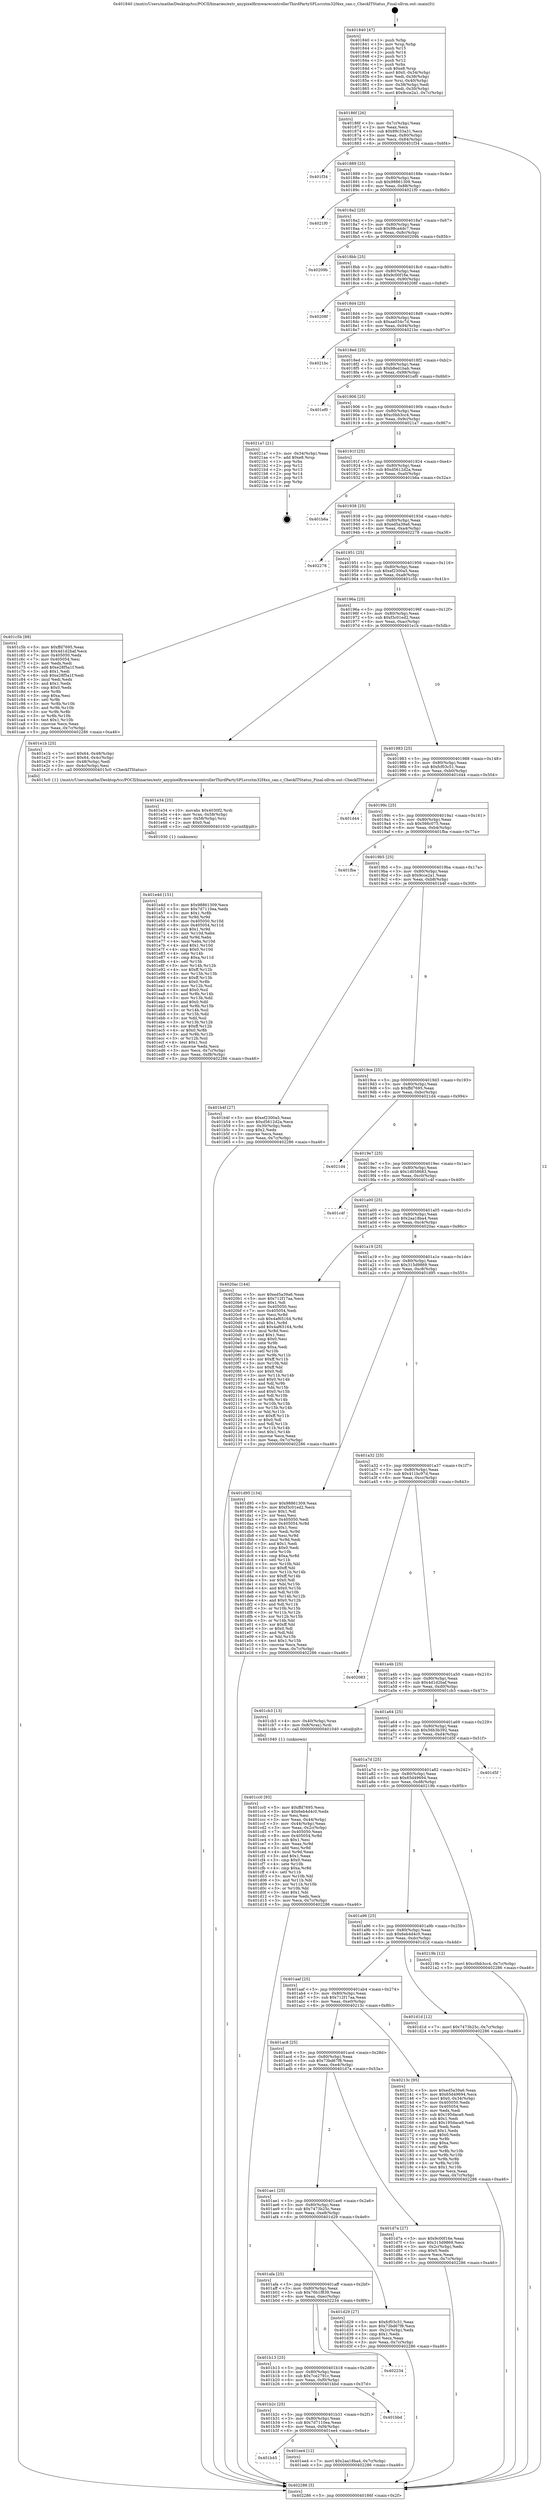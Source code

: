 digraph "0x401840" {
  label = "0x401840 (/mnt/c/Users/mathe/Desktop/tcc/POCII/binaries/extr_anypixelfirmwarecontrollerThirdPartySPLsrcstm32f4xx_can.c_CheckITStatus_Final-ollvm.out::main(0))"
  labelloc = "t"
  node[shape=record]

  Entry [label="",width=0.3,height=0.3,shape=circle,fillcolor=black,style=filled]
  "0x40186f" [label="{
     0x40186f [26]\l
     | [instrs]\l
     &nbsp;&nbsp;0x40186f \<+3\>: mov -0x7c(%rbp),%eax\l
     &nbsp;&nbsp;0x401872 \<+2\>: mov %eax,%ecx\l
     &nbsp;&nbsp;0x401874 \<+6\>: sub $0x89c33a31,%ecx\l
     &nbsp;&nbsp;0x40187a \<+3\>: mov %eax,-0x80(%rbp)\l
     &nbsp;&nbsp;0x40187d \<+6\>: mov %ecx,-0x84(%rbp)\l
     &nbsp;&nbsp;0x401883 \<+6\>: je 0000000000401f34 \<main+0x6f4\>\l
  }"]
  "0x401f34" [label="{
     0x401f34\l
  }", style=dashed]
  "0x401889" [label="{
     0x401889 [25]\l
     | [instrs]\l
     &nbsp;&nbsp;0x401889 \<+5\>: jmp 000000000040188e \<main+0x4e\>\l
     &nbsp;&nbsp;0x40188e \<+3\>: mov -0x80(%rbp),%eax\l
     &nbsp;&nbsp;0x401891 \<+5\>: sub $0x98861309,%eax\l
     &nbsp;&nbsp;0x401896 \<+6\>: mov %eax,-0x88(%rbp)\l
     &nbsp;&nbsp;0x40189c \<+6\>: je 00000000004021f0 \<main+0x9b0\>\l
  }"]
  Exit [label="",width=0.3,height=0.3,shape=circle,fillcolor=black,style=filled,peripheries=2]
  "0x4021f0" [label="{
     0x4021f0\l
  }", style=dashed]
  "0x4018a2" [label="{
     0x4018a2 [25]\l
     | [instrs]\l
     &nbsp;&nbsp;0x4018a2 \<+5\>: jmp 00000000004018a7 \<main+0x67\>\l
     &nbsp;&nbsp;0x4018a7 \<+3\>: mov -0x80(%rbp),%eax\l
     &nbsp;&nbsp;0x4018aa \<+5\>: sub $0x98ca4dc7,%eax\l
     &nbsp;&nbsp;0x4018af \<+6\>: mov %eax,-0x8c(%rbp)\l
     &nbsp;&nbsp;0x4018b5 \<+6\>: je 000000000040209b \<main+0x85b\>\l
  }"]
  "0x401b45" [label="{
     0x401b45\l
  }", style=dashed]
  "0x40209b" [label="{
     0x40209b\l
  }", style=dashed]
  "0x4018bb" [label="{
     0x4018bb [25]\l
     | [instrs]\l
     &nbsp;&nbsp;0x4018bb \<+5\>: jmp 00000000004018c0 \<main+0x80\>\l
     &nbsp;&nbsp;0x4018c0 \<+3\>: mov -0x80(%rbp),%eax\l
     &nbsp;&nbsp;0x4018c3 \<+5\>: sub $0x9c00f16e,%eax\l
     &nbsp;&nbsp;0x4018c8 \<+6\>: mov %eax,-0x90(%rbp)\l
     &nbsp;&nbsp;0x4018ce \<+6\>: je 000000000040208f \<main+0x84f\>\l
  }"]
  "0x401ee4" [label="{
     0x401ee4 [12]\l
     | [instrs]\l
     &nbsp;&nbsp;0x401ee4 \<+7\>: movl $0x2aa18ba4,-0x7c(%rbp)\l
     &nbsp;&nbsp;0x401eeb \<+5\>: jmp 0000000000402286 \<main+0xa46\>\l
  }"]
  "0x40208f" [label="{
     0x40208f\l
  }", style=dashed]
  "0x4018d4" [label="{
     0x4018d4 [25]\l
     | [instrs]\l
     &nbsp;&nbsp;0x4018d4 \<+5\>: jmp 00000000004018d9 \<main+0x99\>\l
     &nbsp;&nbsp;0x4018d9 \<+3\>: mov -0x80(%rbp),%eax\l
     &nbsp;&nbsp;0x4018dc \<+5\>: sub $0xaa034c7d,%eax\l
     &nbsp;&nbsp;0x4018e1 \<+6\>: mov %eax,-0x94(%rbp)\l
     &nbsp;&nbsp;0x4018e7 \<+6\>: je 00000000004021bc \<main+0x97c\>\l
  }"]
  "0x401b2c" [label="{
     0x401b2c [25]\l
     | [instrs]\l
     &nbsp;&nbsp;0x401b2c \<+5\>: jmp 0000000000401b31 \<main+0x2f1\>\l
     &nbsp;&nbsp;0x401b31 \<+3\>: mov -0x80(%rbp),%eax\l
     &nbsp;&nbsp;0x401b34 \<+5\>: sub $0x7d7110ea,%eax\l
     &nbsp;&nbsp;0x401b39 \<+6\>: mov %eax,-0xf4(%rbp)\l
     &nbsp;&nbsp;0x401b3f \<+6\>: je 0000000000401ee4 \<main+0x6a4\>\l
  }"]
  "0x4021bc" [label="{
     0x4021bc\l
  }", style=dashed]
  "0x4018ed" [label="{
     0x4018ed [25]\l
     | [instrs]\l
     &nbsp;&nbsp;0x4018ed \<+5\>: jmp 00000000004018f2 \<main+0xb2\>\l
     &nbsp;&nbsp;0x4018f2 \<+3\>: mov -0x80(%rbp),%eax\l
     &nbsp;&nbsp;0x4018f5 \<+5\>: sub $0xb8ed1bab,%eax\l
     &nbsp;&nbsp;0x4018fa \<+6\>: mov %eax,-0x98(%rbp)\l
     &nbsp;&nbsp;0x401900 \<+6\>: je 0000000000401ef0 \<main+0x6b0\>\l
  }"]
  "0x401bbd" [label="{
     0x401bbd\l
  }", style=dashed]
  "0x401ef0" [label="{
     0x401ef0\l
  }", style=dashed]
  "0x401906" [label="{
     0x401906 [25]\l
     | [instrs]\l
     &nbsp;&nbsp;0x401906 \<+5\>: jmp 000000000040190b \<main+0xcb\>\l
     &nbsp;&nbsp;0x40190b \<+3\>: mov -0x80(%rbp),%eax\l
     &nbsp;&nbsp;0x40190e \<+5\>: sub $0xc0bb3cc4,%eax\l
     &nbsp;&nbsp;0x401913 \<+6\>: mov %eax,-0x9c(%rbp)\l
     &nbsp;&nbsp;0x401919 \<+6\>: je 00000000004021a7 \<main+0x967\>\l
  }"]
  "0x401b13" [label="{
     0x401b13 [25]\l
     | [instrs]\l
     &nbsp;&nbsp;0x401b13 \<+5\>: jmp 0000000000401b18 \<main+0x2d8\>\l
     &nbsp;&nbsp;0x401b18 \<+3\>: mov -0x80(%rbp),%eax\l
     &nbsp;&nbsp;0x401b1b \<+5\>: sub $0x7ce2791c,%eax\l
     &nbsp;&nbsp;0x401b20 \<+6\>: mov %eax,-0xf0(%rbp)\l
     &nbsp;&nbsp;0x401b26 \<+6\>: je 0000000000401bbd \<main+0x37d\>\l
  }"]
  "0x4021a7" [label="{
     0x4021a7 [21]\l
     | [instrs]\l
     &nbsp;&nbsp;0x4021a7 \<+3\>: mov -0x34(%rbp),%eax\l
     &nbsp;&nbsp;0x4021aa \<+7\>: add $0xe8,%rsp\l
     &nbsp;&nbsp;0x4021b1 \<+1\>: pop %rbx\l
     &nbsp;&nbsp;0x4021b2 \<+2\>: pop %r12\l
     &nbsp;&nbsp;0x4021b4 \<+2\>: pop %r13\l
     &nbsp;&nbsp;0x4021b6 \<+2\>: pop %r14\l
     &nbsp;&nbsp;0x4021b8 \<+2\>: pop %r15\l
     &nbsp;&nbsp;0x4021ba \<+1\>: pop %rbp\l
     &nbsp;&nbsp;0x4021bb \<+1\>: ret\l
  }"]
  "0x40191f" [label="{
     0x40191f [25]\l
     | [instrs]\l
     &nbsp;&nbsp;0x40191f \<+5\>: jmp 0000000000401924 \<main+0xe4\>\l
     &nbsp;&nbsp;0x401924 \<+3\>: mov -0x80(%rbp),%eax\l
     &nbsp;&nbsp;0x401927 \<+5\>: sub $0xd5612d2a,%eax\l
     &nbsp;&nbsp;0x40192c \<+6\>: mov %eax,-0xa0(%rbp)\l
     &nbsp;&nbsp;0x401932 \<+6\>: je 0000000000401b6a \<main+0x32a\>\l
  }"]
  "0x402234" [label="{
     0x402234\l
  }", style=dashed]
  "0x401b6a" [label="{
     0x401b6a\l
  }", style=dashed]
  "0x401938" [label="{
     0x401938 [25]\l
     | [instrs]\l
     &nbsp;&nbsp;0x401938 \<+5\>: jmp 000000000040193d \<main+0xfd\>\l
     &nbsp;&nbsp;0x40193d \<+3\>: mov -0x80(%rbp),%eax\l
     &nbsp;&nbsp;0x401940 \<+5\>: sub $0xed5a39a6,%eax\l
     &nbsp;&nbsp;0x401945 \<+6\>: mov %eax,-0xa4(%rbp)\l
     &nbsp;&nbsp;0x40194b \<+6\>: je 0000000000402278 \<main+0xa38\>\l
  }"]
  "0x401e4d" [label="{
     0x401e4d [151]\l
     | [instrs]\l
     &nbsp;&nbsp;0x401e4d \<+5\>: mov $0x98861309,%ecx\l
     &nbsp;&nbsp;0x401e52 \<+5\>: mov $0x7d7110ea,%edx\l
     &nbsp;&nbsp;0x401e57 \<+3\>: mov $0x1,%r8b\l
     &nbsp;&nbsp;0x401e5a \<+3\>: xor %r9d,%r9d\l
     &nbsp;&nbsp;0x401e5d \<+8\>: mov 0x405050,%r10d\l
     &nbsp;&nbsp;0x401e65 \<+8\>: mov 0x405054,%r11d\l
     &nbsp;&nbsp;0x401e6d \<+4\>: sub $0x1,%r9d\l
     &nbsp;&nbsp;0x401e71 \<+3\>: mov %r10d,%ebx\l
     &nbsp;&nbsp;0x401e74 \<+3\>: add %r9d,%ebx\l
     &nbsp;&nbsp;0x401e77 \<+4\>: imul %ebx,%r10d\l
     &nbsp;&nbsp;0x401e7b \<+4\>: and $0x1,%r10d\l
     &nbsp;&nbsp;0x401e7f \<+4\>: cmp $0x0,%r10d\l
     &nbsp;&nbsp;0x401e83 \<+4\>: sete %r14b\l
     &nbsp;&nbsp;0x401e87 \<+4\>: cmp $0xa,%r11d\l
     &nbsp;&nbsp;0x401e8b \<+4\>: setl %r15b\l
     &nbsp;&nbsp;0x401e8f \<+3\>: mov %r14b,%r12b\l
     &nbsp;&nbsp;0x401e92 \<+4\>: xor $0xff,%r12b\l
     &nbsp;&nbsp;0x401e96 \<+3\>: mov %r15b,%r13b\l
     &nbsp;&nbsp;0x401e99 \<+4\>: xor $0xff,%r13b\l
     &nbsp;&nbsp;0x401e9d \<+4\>: xor $0x0,%r8b\l
     &nbsp;&nbsp;0x401ea1 \<+3\>: mov %r12b,%sil\l
     &nbsp;&nbsp;0x401ea4 \<+4\>: and $0x0,%sil\l
     &nbsp;&nbsp;0x401ea8 \<+3\>: and %r8b,%r14b\l
     &nbsp;&nbsp;0x401eab \<+3\>: mov %r13b,%dil\l
     &nbsp;&nbsp;0x401eae \<+4\>: and $0x0,%dil\l
     &nbsp;&nbsp;0x401eb2 \<+3\>: and %r8b,%r15b\l
     &nbsp;&nbsp;0x401eb5 \<+3\>: or %r14b,%sil\l
     &nbsp;&nbsp;0x401eb8 \<+3\>: or %r15b,%dil\l
     &nbsp;&nbsp;0x401ebb \<+3\>: xor %dil,%sil\l
     &nbsp;&nbsp;0x401ebe \<+3\>: or %r13b,%r12b\l
     &nbsp;&nbsp;0x401ec1 \<+4\>: xor $0xff,%r12b\l
     &nbsp;&nbsp;0x401ec5 \<+4\>: or $0x0,%r8b\l
     &nbsp;&nbsp;0x401ec9 \<+3\>: and %r8b,%r12b\l
     &nbsp;&nbsp;0x401ecc \<+3\>: or %r12b,%sil\l
     &nbsp;&nbsp;0x401ecf \<+4\>: test $0x1,%sil\l
     &nbsp;&nbsp;0x401ed3 \<+3\>: cmovne %edx,%ecx\l
     &nbsp;&nbsp;0x401ed6 \<+3\>: mov %ecx,-0x7c(%rbp)\l
     &nbsp;&nbsp;0x401ed9 \<+6\>: mov %eax,-0xf8(%rbp)\l
     &nbsp;&nbsp;0x401edf \<+5\>: jmp 0000000000402286 \<main+0xa46\>\l
  }"]
  "0x402278" [label="{
     0x402278\l
  }", style=dashed]
  "0x401951" [label="{
     0x401951 [25]\l
     | [instrs]\l
     &nbsp;&nbsp;0x401951 \<+5\>: jmp 0000000000401956 \<main+0x116\>\l
     &nbsp;&nbsp;0x401956 \<+3\>: mov -0x80(%rbp),%eax\l
     &nbsp;&nbsp;0x401959 \<+5\>: sub $0xef2300a5,%eax\l
     &nbsp;&nbsp;0x40195e \<+6\>: mov %eax,-0xa8(%rbp)\l
     &nbsp;&nbsp;0x401964 \<+6\>: je 0000000000401c5b \<main+0x41b\>\l
  }"]
  "0x401e34" [label="{
     0x401e34 [25]\l
     | [instrs]\l
     &nbsp;&nbsp;0x401e34 \<+10\>: movabs $0x4030f2,%rdi\l
     &nbsp;&nbsp;0x401e3e \<+4\>: mov %rax,-0x58(%rbp)\l
     &nbsp;&nbsp;0x401e42 \<+4\>: mov -0x58(%rbp),%rsi\l
     &nbsp;&nbsp;0x401e46 \<+2\>: mov $0x0,%al\l
     &nbsp;&nbsp;0x401e48 \<+5\>: call 0000000000401030 \<printf@plt\>\l
     | [calls]\l
     &nbsp;&nbsp;0x401030 \{1\} (unknown)\l
  }"]
  "0x401c5b" [label="{
     0x401c5b [88]\l
     | [instrs]\l
     &nbsp;&nbsp;0x401c5b \<+5\>: mov $0xffd7695,%eax\l
     &nbsp;&nbsp;0x401c60 \<+5\>: mov $0x4d1d2baf,%ecx\l
     &nbsp;&nbsp;0x401c65 \<+7\>: mov 0x405050,%edx\l
     &nbsp;&nbsp;0x401c6c \<+7\>: mov 0x405054,%esi\l
     &nbsp;&nbsp;0x401c73 \<+2\>: mov %edx,%edi\l
     &nbsp;&nbsp;0x401c75 \<+6\>: add $0xe28f5a1f,%edi\l
     &nbsp;&nbsp;0x401c7b \<+3\>: sub $0x1,%edi\l
     &nbsp;&nbsp;0x401c7e \<+6\>: sub $0xe28f5a1f,%edi\l
     &nbsp;&nbsp;0x401c84 \<+3\>: imul %edi,%edx\l
     &nbsp;&nbsp;0x401c87 \<+3\>: and $0x1,%edx\l
     &nbsp;&nbsp;0x401c8a \<+3\>: cmp $0x0,%edx\l
     &nbsp;&nbsp;0x401c8d \<+4\>: sete %r8b\l
     &nbsp;&nbsp;0x401c91 \<+3\>: cmp $0xa,%esi\l
     &nbsp;&nbsp;0x401c94 \<+4\>: setl %r9b\l
     &nbsp;&nbsp;0x401c98 \<+3\>: mov %r8b,%r10b\l
     &nbsp;&nbsp;0x401c9b \<+3\>: and %r9b,%r10b\l
     &nbsp;&nbsp;0x401c9e \<+3\>: xor %r9b,%r8b\l
     &nbsp;&nbsp;0x401ca1 \<+3\>: or %r8b,%r10b\l
     &nbsp;&nbsp;0x401ca4 \<+4\>: test $0x1,%r10b\l
     &nbsp;&nbsp;0x401ca8 \<+3\>: cmovne %ecx,%eax\l
     &nbsp;&nbsp;0x401cab \<+3\>: mov %eax,-0x7c(%rbp)\l
     &nbsp;&nbsp;0x401cae \<+5\>: jmp 0000000000402286 \<main+0xa46\>\l
  }"]
  "0x40196a" [label="{
     0x40196a [25]\l
     | [instrs]\l
     &nbsp;&nbsp;0x40196a \<+5\>: jmp 000000000040196f \<main+0x12f\>\l
     &nbsp;&nbsp;0x40196f \<+3\>: mov -0x80(%rbp),%eax\l
     &nbsp;&nbsp;0x401972 \<+5\>: sub $0xf3c01ed2,%eax\l
     &nbsp;&nbsp;0x401977 \<+6\>: mov %eax,-0xac(%rbp)\l
     &nbsp;&nbsp;0x40197d \<+6\>: je 0000000000401e1b \<main+0x5db\>\l
  }"]
  "0x401afa" [label="{
     0x401afa [25]\l
     | [instrs]\l
     &nbsp;&nbsp;0x401afa \<+5\>: jmp 0000000000401aff \<main+0x2bf\>\l
     &nbsp;&nbsp;0x401aff \<+3\>: mov -0x80(%rbp),%eax\l
     &nbsp;&nbsp;0x401b02 \<+5\>: sub $0x76b1f839,%eax\l
     &nbsp;&nbsp;0x401b07 \<+6\>: mov %eax,-0xec(%rbp)\l
     &nbsp;&nbsp;0x401b0d \<+6\>: je 0000000000402234 \<main+0x9f4\>\l
  }"]
  "0x401e1b" [label="{
     0x401e1b [25]\l
     | [instrs]\l
     &nbsp;&nbsp;0x401e1b \<+7\>: movl $0x64,-0x48(%rbp)\l
     &nbsp;&nbsp;0x401e22 \<+7\>: movl $0x64,-0x4c(%rbp)\l
     &nbsp;&nbsp;0x401e29 \<+3\>: mov -0x48(%rbp),%edi\l
     &nbsp;&nbsp;0x401e2c \<+3\>: mov -0x4c(%rbp),%esi\l
     &nbsp;&nbsp;0x401e2f \<+5\>: call 00000000004015c0 \<CheckITStatus\>\l
     | [calls]\l
     &nbsp;&nbsp;0x4015c0 \{1\} (/mnt/c/Users/mathe/Desktop/tcc/POCII/binaries/extr_anypixelfirmwarecontrollerThirdPartySPLsrcstm32f4xx_can.c_CheckITStatus_Final-ollvm.out::CheckITStatus)\l
  }"]
  "0x401983" [label="{
     0x401983 [25]\l
     | [instrs]\l
     &nbsp;&nbsp;0x401983 \<+5\>: jmp 0000000000401988 \<main+0x148\>\l
     &nbsp;&nbsp;0x401988 \<+3\>: mov -0x80(%rbp),%eax\l
     &nbsp;&nbsp;0x40198b \<+5\>: sub $0xfcf03c51,%eax\l
     &nbsp;&nbsp;0x401990 \<+6\>: mov %eax,-0xb0(%rbp)\l
     &nbsp;&nbsp;0x401996 \<+6\>: je 0000000000401d44 \<main+0x504\>\l
  }"]
  "0x401d29" [label="{
     0x401d29 [27]\l
     | [instrs]\l
     &nbsp;&nbsp;0x401d29 \<+5\>: mov $0xfcf03c51,%eax\l
     &nbsp;&nbsp;0x401d2e \<+5\>: mov $0x73bd67f8,%ecx\l
     &nbsp;&nbsp;0x401d33 \<+3\>: mov -0x2c(%rbp),%edx\l
     &nbsp;&nbsp;0x401d36 \<+3\>: cmp $0x1,%edx\l
     &nbsp;&nbsp;0x401d39 \<+3\>: cmovl %ecx,%eax\l
     &nbsp;&nbsp;0x401d3c \<+3\>: mov %eax,-0x7c(%rbp)\l
     &nbsp;&nbsp;0x401d3f \<+5\>: jmp 0000000000402286 \<main+0xa46\>\l
  }"]
  "0x401d44" [label="{
     0x401d44\l
  }", style=dashed]
  "0x40199c" [label="{
     0x40199c [25]\l
     | [instrs]\l
     &nbsp;&nbsp;0x40199c \<+5\>: jmp 00000000004019a1 \<main+0x161\>\l
     &nbsp;&nbsp;0x4019a1 \<+3\>: mov -0x80(%rbp),%eax\l
     &nbsp;&nbsp;0x4019a4 \<+5\>: sub $0x566c075,%eax\l
     &nbsp;&nbsp;0x4019a9 \<+6\>: mov %eax,-0xb4(%rbp)\l
     &nbsp;&nbsp;0x4019af \<+6\>: je 0000000000401fba \<main+0x77a\>\l
  }"]
  "0x401ae1" [label="{
     0x401ae1 [25]\l
     | [instrs]\l
     &nbsp;&nbsp;0x401ae1 \<+5\>: jmp 0000000000401ae6 \<main+0x2a6\>\l
     &nbsp;&nbsp;0x401ae6 \<+3\>: mov -0x80(%rbp),%eax\l
     &nbsp;&nbsp;0x401ae9 \<+5\>: sub $0x7473b25c,%eax\l
     &nbsp;&nbsp;0x401aee \<+6\>: mov %eax,-0xe8(%rbp)\l
     &nbsp;&nbsp;0x401af4 \<+6\>: je 0000000000401d29 \<main+0x4e9\>\l
  }"]
  "0x401fba" [label="{
     0x401fba\l
  }", style=dashed]
  "0x4019b5" [label="{
     0x4019b5 [25]\l
     | [instrs]\l
     &nbsp;&nbsp;0x4019b5 \<+5\>: jmp 00000000004019ba \<main+0x17a\>\l
     &nbsp;&nbsp;0x4019ba \<+3\>: mov -0x80(%rbp),%eax\l
     &nbsp;&nbsp;0x4019bd \<+5\>: sub $0x9cce2a1,%eax\l
     &nbsp;&nbsp;0x4019c2 \<+6\>: mov %eax,-0xb8(%rbp)\l
     &nbsp;&nbsp;0x4019c8 \<+6\>: je 0000000000401b4f \<main+0x30f\>\l
  }"]
  "0x401d7a" [label="{
     0x401d7a [27]\l
     | [instrs]\l
     &nbsp;&nbsp;0x401d7a \<+5\>: mov $0x9c00f16e,%eax\l
     &nbsp;&nbsp;0x401d7f \<+5\>: mov $0x315d9869,%ecx\l
     &nbsp;&nbsp;0x401d84 \<+3\>: mov -0x2c(%rbp),%edx\l
     &nbsp;&nbsp;0x401d87 \<+3\>: cmp $0x0,%edx\l
     &nbsp;&nbsp;0x401d8a \<+3\>: cmove %ecx,%eax\l
     &nbsp;&nbsp;0x401d8d \<+3\>: mov %eax,-0x7c(%rbp)\l
     &nbsp;&nbsp;0x401d90 \<+5\>: jmp 0000000000402286 \<main+0xa46\>\l
  }"]
  "0x401b4f" [label="{
     0x401b4f [27]\l
     | [instrs]\l
     &nbsp;&nbsp;0x401b4f \<+5\>: mov $0xef2300a5,%eax\l
     &nbsp;&nbsp;0x401b54 \<+5\>: mov $0xd5612d2a,%ecx\l
     &nbsp;&nbsp;0x401b59 \<+3\>: mov -0x30(%rbp),%edx\l
     &nbsp;&nbsp;0x401b5c \<+3\>: cmp $0x2,%edx\l
     &nbsp;&nbsp;0x401b5f \<+3\>: cmovne %ecx,%eax\l
     &nbsp;&nbsp;0x401b62 \<+3\>: mov %eax,-0x7c(%rbp)\l
     &nbsp;&nbsp;0x401b65 \<+5\>: jmp 0000000000402286 \<main+0xa46\>\l
  }"]
  "0x4019ce" [label="{
     0x4019ce [25]\l
     | [instrs]\l
     &nbsp;&nbsp;0x4019ce \<+5\>: jmp 00000000004019d3 \<main+0x193\>\l
     &nbsp;&nbsp;0x4019d3 \<+3\>: mov -0x80(%rbp),%eax\l
     &nbsp;&nbsp;0x4019d6 \<+5\>: sub $0xffd7695,%eax\l
     &nbsp;&nbsp;0x4019db \<+6\>: mov %eax,-0xbc(%rbp)\l
     &nbsp;&nbsp;0x4019e1 \<+6\>: je 00000000004021d4 \<main+0x994\>\l
  }"]
  "0x402286" [label="{
     0x402286 [5]\l
     | [instrs]\l
     &nbsp;&nbsp;0x402286 \<+5\>: jmp 000000000040186f \<main+0x2f\>\l
  }"]
  "0x401840" [label="{
     0x401840 [47]\l
     | [instrs]\l
     &nbsp;&nbsp;0x401840 \<+1\>: push %rbp\l
     &nbsp;&nbsp;0x401841 \<+3\>: mov %rsp,%rbp\l
     &nbsp;&nbsp;0x401844 \<+2\>: push %r15\l
     &nbsp;&nbsp;0x401846 \<+2\>: push %r14\l
     &nbsp;&nbsp;0x401848 \<+2\>: push %r13\l
     &nbsp;&nbsp;0x40184a \<+2\>: push %r12\l
     &nbsp;&nbsp;0x40184c \<+1\>: push %rbx\l
     &nbsp;&nbsp;0x40184d \<+7\>: sub $0xe8,%rsp\l
     &nbsp;&nbsp;0x401854 \<+7\>: movl $0x0,-0x34(%rbp)\l
     &nbsp;&nbsp;0x40185b \<+3\>: mov %edi,-0x38(%rbp)\l
     &nbsp;&nbsp;0x40185e \<+4\>: mov %rsi,-0x40(%rbp)\l
     &nbsp;&nbsp;0x401862 \<+3\>: mov -0x38(%rbp),%edi\l
     &nbsp;&nbsp;0x401865 \<+3\>: mov %edi,-0x30(%rbp)\l
     &nbsp;&nbsp;0x401868 \<+7\>: movl $0x9cce2a1,-0x7c(%rbp)\l
  }"]
  "0x401ac8" [label="{
     0x401ac8 [25]\l
     | [instrs]\l
     &nbsp;&nbsp;0x401ac8 \<+5\>: jmp 0000000000401acd \<main+0x28d\>\l
     &nbsp;&nbsp;0x401acd \<+3\>: mov -0x80(%rbp),%eax\l
     &nbsp;&nbsp;0x401ad0 \<+5\>: sub $0x73bd67f8,%eax\l
     &nbsp;&nbsp;0x401ad5 \<+6\>: mov %eax,-0xe4(%rbp)\l
     &nbsp;&nbsp;0x401adb \<+6\>: je 0000000000401d7a \<main+0x53a\>\l
  }"]
  "0x4021d4" [label="{
     0x4021d4\l
  }", style=dashed]
  "0x4019e7" [label="{
     0x4019e7 [25]\l
     | [instrs]\l
     &nbsp;&nbsp;0x4019e7 \<+5\>: jmp 00000000004019ec \<main+0x1ac\>\l
     &nbsp;&nbsp;0x4019ec \<+3\>: mov -0x80(%rbp),%eax\l
     &nbsp;&nbsp;0x4019ef \<+5\>: sub $0x1d058683,%eax\l
     &nbsp;&nbsp;0x4019f4 \<+6\>: mov %eax,-0xc0(%rbp)\l
     &nbsp;&nbsp;0x4019fa \<+6\>: je 0000000000401c4f \<main+0x40f\>\l
  }"]
  "0x40213c" [label="{
     0x40213c [95]\l
     | [instrs]\l
     &nbsp;&nbsp;0x40213c \<+5\>: mov $0xed5a39a6,%eax\l
     &nbsp;&nbsp;0x402141 \<+5\>: mov $0x65d49694,%ecx\l
     &nbsp;&nbsp;0x402146 \<+7\>: movl $0x0,-0x34(%rbp)\l
     &nbsp;&nbsp;0x40214d \<+7\>: mov 0x405050,%edx\l
     &nbsp;&nbsp;0x402154 \<+7\>: mov 0x405054,%esi\l
     &nbsp;&nbsp;0x40215b \<+2\>: mov %edx,%edi\l
     &nbsp;&nbsp;0x40215d \<+6\>: sub $0x195daca9,%edi\l
     &nbsp;&nbsp;0x402163 \<+3\>: sub $0x1,%edi\l
     &nbsp;&nbsp;0x402166 \<+6\>: add $0x195daca9,%edi\l
     &nbsp;&nbsp;0x40216c \<+3\>: imul %edi,%edx\l
     &nbsp;&nbsp;0x40216f \<+3\>: and $0x1,%edx\l
     &nbsp;&nbsp;0x402172 \<+3\>: cmp $0x0,%edx\l
     &nbsp;&nbsp;0x402175 \<+4\>: sete %r8b\l
     &nbsp;&nbsp;0x402179 \<+3\>: cmp $0xa,%esi\l
     &nbsp;&nbsp;0x40217c \<+4\>: setl %r9b\l
     &nbsp;&nbsp;0x402180 \<+3\>: mov %r8b,%r10b\l
     &nbsp;&nbsp;0x402183 \<+3\>: and %r9b,%r10b\l
     &nbsp;&nbsp;0x402186 \<+3\>: xor %r9b,%r8b\l
     &nbsp;&nbsp;0x402189 \<+3\>: or %r8b,%r10b\l
     &nbsp;&nbsp;0x40218c \<+4\>: test $0x1,%r10b\l
     &nbsp;&nbsp;0x402190 \<+3\>: cmovne %ecx,%eax\l
     &nbsp;&nbsp;0x402193 \<+3\>: mov %eax,-0x7c(%rbp)\l
     &nbsp;&nbsp;0x402196 \<+5\>: jmp 0000000000402286 \<main+0xa46\>\l
  }"]
  "0x401c4f" [label="{
     0x401c4f\l
  }", style=dashed]
  "0x401a00" [label="{
     0x401a00 [25]\l
     | [instrs]\l
     &nbsp;&nbsp;0x401a00 \<+5\>: jmp 0000000000401a05 \<main+0x1c5\>\l
     &nbsp;&nbsp;0x401a05 \<+3\>: mov -0x80(%rbp),%eax\l
     &nbsp;&nbsp;0x401a08 \<+5\>: sub $0x2aa18ba4,%eax\l
     &nbsp;&nbsp;0x401a0d \<+6\>: mov %eax,-0xc4(%rbp)\l
     &nbsp;&nbsp;0x401a13 \<+6\>: je 00000000004020ac \<main+0x86c\>\l
  }"]
  "0x401aaf" [label="{
     0x401aaf [25]\l
     | [instrs]\l
     &nbsp;&nbsp;0x401aaf \<+5\>: jmp 0000000000401ab4 \<main+0x274\>\l
     &nbsp;&nbsp;0x401ab4 \<+3\>: mov -0x80(%rbp),%eax\l
     &nbsp;&nbsp;0x401ab7 \<+5\>: sub $0x712f17aa,%eax\l
     &nbsp;&nbsp;0x401abc \<+6\>: mov %eax,-0xe0(%rbp)\l
     &nbsp;&nbsp;0x401ac2 \<+6\>: je 000000000040213c \<main+0x8fc\>\l
  }"]
  "0x4020ac" [label="{
     0x4020ac [144]\l
     | [instrs]\l
     &nbsp;&nbsp;0x4020ac \<+5\>: mov $0xed5a39a6,%eax\l
     &nbsp;&nbsp;0x4020b1 \<+5\>: mov $0x712f17aa,%ecx\l
     &nbsp;&nbsp;0x4020b6 \<+2\>: mov $0x1,%dl\l
     &nbsp;&nbsp;0x4020b8 \<+7\>: mov 0x405050,%esi\l
     &nbsp;&nbsp;0x4020bf \<+7\>: mov 0x405054,%edi\l
     &nbsp;&nbsp;0x4020c6 \<+3\>: mov %esi,%r8d\l
     &nbsp;&nbsp;0x4020c9 \<+7\>: sub $0x4af65164,%r8d\l
     &nbsp;&nbsp;0x4020d0 \<+4\>: sub $0x1,%r8d\l
     &nbsp;&nbsp;0x4020d4 \<+7\>: add $0x4af65164,%r8d\l
     &nbsp;&nbsp;0x4020db \<+4\>: imul %r8d,%esi\l
     &nbsp;&nbsp;0x4020df \<+3\>: and $0x1,%esi\l
     &nbsp;&nbsp;0x4020e2 \<+3\>: cmp $0x0,%esi\l
     &nbsp;&nbsp;0x4020e5 \<+4\>: sete %r9b\l
     &nbsp;&nbsp;0x4020e9 \<+3\>: cmp $0xa,%edi\l
     &nbsp;&nbsp;0x4020ec \<+4\>: setl %r10b\l
     &nbsp;&nbsp;0x4020f0 \<+3\>: mov %r9b,%r11b\l
     &nbsp;&nbsp;0x4020f3 \<+4\>: xor $0xff,%r11b\l
     &nbsp;&nbsp;0x4020f7 \<+3\>: mov %r10b,%bl\l
     &nbsp;&nbsp;0x4020fa \<+3\>: xor $0xff,%bl\l
     &nbsp;&nbsp;0x4020fd \<+3\>: xor $0x0,%dl\l
     &nbsp;&nbsp;0x402100 \<+3\>: mov %r11b,%r14b\l
     &nbsp;&nbsp;0x402103 \<+4\>: and $0x0,%r14b\l
     &nbsp;&nbsp;0x402107 \<+3\>: and %dl,%r9b\l
     &nbsp;&nbsp;0x40210a \<+3\>: mov %bl,%r15b\l
     &nbsp;&nbsp;0x40210d \<+4\>: and $0x0,%r15b\l
     &nbsp;&nbsp;0x402111 \<+3\>: and %dl,%r10b\l
     &nbsp;&nbsp;0x402114 \<+3\>: or %r9b,%r14b\l
     &nbsp;&nbsp;0x402117 \<+3\>: or %r10b,%r15b\l
     &nbsp;&nbsp;0x40211a \<+3\>: xor %r15b,%r14b\l
     &nbsp;&nbsp;0x40211d \<+3\>: or %bl,%r11b\l
     &nbsp;&nbsp;0x402120 \<+4\>: xor $0xff,%r11b\l
     &nbsp;&nbsp;0x402124 \<+3\>: or $0x0,%dl\l
     &nbsp;&nbsp;0x402127 \<+3\>: and %dl,%r11b\l
     &nbsp;&nbsp;0x40212a \<+3\>: or %r11b,%r14b\l
     &nbsp;&nbsp;0x40212d \<+4\>: test $0x1,%r14b\l
     &nbsp;&nbsp;0x402131 \<+3\>: cmovne %ecx,%eax\l
     &nbsp;&nbsp;0x402134 \<+3\>: mov %eax,-0x7c(%rbp)\l
     &nbsp;&nbsp;0x402137 \<+5\>: jmp 0000000000402286 \<main+0xa46\>\l
  }"]
  "0x401a19" [label="{
     0x401a19 [25]\l
     | [instrs]\l
     &nbsp;&nbsp;0x401a19 \<+5\>: jmp 0000000000401a1e \<main+0x1de\>\l
     &nbsp;&nbsp;0x401a1e \<+3\>: mov -0x80(%rbp),%eax\l
     &nbsp;&nbsp;0x401a21 \<+5\>: sub $0x315d9869,%eax\l
     &nbsp;&nbsp;0x401a26 \<+6\>: mov %eax,-0xc8(%rbp)\l
     &nbsp;&nbsp;0x401a2c \<+6\>: je 0000000000401d95 \<main+0x555\>\l
  }"]
  "0x401d1d" [label="{
     0x401d1d [12]\l
     | [instrs]\l
     &nbsp;&nbsp;0x401d1d \<+7\>: movl $0x7473b25c,-0x7c(%rbp)\l
     &nbsp;&nbsp;0x401d24 \<+5\>: jmp 0000000000402286 \<main+0xa46\>\l
  }"]
  "0x401d95" [label="{
     0x401d95 [134]\l
     | [instrs]\l
     &nbsp;&nbsp;0x401d95 \<+5\>: mov $0x98861309,%eax\l
     &nbsp;&nbsp;0x401d9a \<+5\>: mov $0xf3c01ed2,%ecx\l
     &nbsp;&nbsp;0x401d9f \<+2\>: mov $0x1,%dl\l
     &nbsp;&nbsp;0x401da1 \<+2\>: xor %esi,%esi\l
     &nbsp;&nbsp;0x401da3 \<+7\>: mov 0x405050,%edi\l
     &nbsp;&nbsp;0x401daa \<+8\>: mov 0x405054,%r8d\l
     &nbsp;&nbsp;0x401db2 \<+3\>: sub $0x1,%esi\l
     &nbsp;&nbsp;0x401db5 \<+3\>: mov %edi,%r9d\l
     &nbsp;&nbsp;0x401db8 \<+3\>: add %esi,%r9d\l
     &nbsp;&nbsp;0x401dbb \<+4\>: imul %r9d,%edi\l
     &nbsp;&nbsp;0x401dbf \<+3\>: and $0x1,%edi\l
     &nbsp;&nbsp;0x401dc2 \<+3\>: cmp $0x0,%edi\l
     &nbsp;&nbsp;0x401dc5 \<+4\>: sete %r10b\l
     &nbsp;&nbsp;0x401dc9 \<+4\>: cmp $0xa,%r8d\l
     &nbsp;&nbsp;0x401dcd \<+4\>: setl %r11b\l
     &nbsp;&nbsp;0x401dd1 \<+3\>: mov %r10b,%bl\l
     &nbsp;&nbsp;0x401dd4 \<+3\>: xor $0xff,%bl\l
     &nbsp;&nbsp;0x401dd7 \<+3\>: mov %r11b,%r14b\l
     &nbsp;&nbsp;0x401dda \<+4\>: xor $0xff,%r14b\l
     &nbsp;&nbsp;0x401dde \<+3\>: xor $0x0,%dl\l
     &nbsp;&nbsp;0x401de1 \<+3\>: mov %bl,%r15b\l
     &nbsp;&nbsp;0x401de4 \<+4\>: and $0x0,%r15b\l
     &nbsp;&nbsp;0x401de8 \<+3\>: and %dl,%r10b\l
     &nbsp;&nbsp;0x401deb \<+3\>: mov %r14b,%r12b\l
     &nbsp;&nbsp;0x401dee \<+4\>: and $0x0,%r12b\l
     &nbsp;&nbsp;0x401df2 \<+3\>: and %dl,%r11b\l
     &nbsp;&nbsp;0x401df5 \<+3\>: or %r10b,%r15b\l
     &nbsp;&nbsp;0x401df8 \<+3\>: or %r11b,%r12b\l
     &nbsp;&nbsp;0x401dfb \<+3\>: xor %r12b,%r15b\l
     &nbsp;&nbsp;0x401dfe \<+3\>: or %r14b,%bl\l
     &nbsp;&nbsp;0x401e01 \<+3\>: xor $0xff,%bl\l
     &nbsp;&nbsp;0x401e04 \<+3\>: or $0x0,%dl\l
     &nbsp;&nbsp;0x401e07 \<+2\>: and %dl,%bl\l
     &nbsp;&nbsp;0x401e09 \<+3\>: or %bl,%r15b\l
     &nbsp;&nbsp;0x401e0c \<+4\>: test $0x1,%r15b\l
     &nbsp;&nbsp;0x401e10 \<+3\>: cmovne %ecx,%eax\l
     &nbsp;&nbsp;0x401e13 \<+3\>: mov %eax,-0x7c(%rbp)\l
     &nbsp;&nbsp;0x401e16 \<+5\>: jmp 0000000000402286 \<main+0xa46\>\l
  }"]
  "0x401a32" [label="{
     0x401a32 [25]\l
     | [instrs]\l
     &nbsp;&nbsp;0x401a32 \<+5\>: jmp 0000000000401a37 \<main+0x1f7\>\l
     &nbsp;&nbsp;0x401a37 \<+3\>: mov -0x80(%rbp),%eax\l
     &nbsp;&nbsp;0x401a3a \<+5\>: sub $0x411bc97d,%eax\l
     &nbsp;&nbsp;0x401a3f \<+6\>: mov %eax,-0xcc(%rbp)\l
     &nbsp;&nbsp;0x401a45 \<+6\>: je 0000000000402083 \<main+0x843\>\l
  }"]
  "0x401a96" [label="{
     0x401a96 [25]\l
     | [instrs]\l
     &nbsp;&nbsp;0x401a96 \<+5\>: jmp 0000000000401a9b \<main+0x25b\>\l
     &nbsp;&nbsp;0x401a9b \<+3\>: mov -0x80(%rbp),%eax\l
     &nbsp;&nbsp;0x401a9e \<+5\>: sub $0x6eb4d4c0,%eax\l
     &nbsp;&nbsp;0x401aa3 \<+6\>: mov %eax,-0xdc(%rbp)\l
     &nbsp;&nbsp;0x401aa9 \<+6\>: je 0000000000401d1d \<main+0x4dd\>\l
  }"]
  "0x402083" [label="{
     0x402083\l
  }", style=dashed]
  "0x401a4b" [label="{
     0x401a4b [25]\l
     | [instrs]\l
     &nbsp;&nbsp;0x401a4b \<+5\>: jmp 0000000000401a50 \<main+0x210\>\l
     &nbsp;&nbsp;0x401a50 \<+3\>: mov -0x80(%rbp),%eax\l
     &nbsp;&nbsp;0x401a53 \<+5\>: sub $0x4d1d2baf,%eax\l
     &nbsp;&nbsp;0x401a58 \<+6\>: mov %eax,-0xd0(%rbp)\l
     &nbsp;&nbsp;0x401a5e \<+6\>: je 0000000000401cb3 \<main+0x473\>\l
  }"]
  "0x40219b" [label="{
     0x40219b [12]\l
     | [instrs]\l
     &nbsp;&nbsp;0x40219b \<+7\>: movl $0xc0bb3cc4,-0x7c(%rbp)\l
     &nbsp;&nbsp;0x4021a2 \<+5\>: jmp 0000000000402286 \<main+0xa46\>\l
  }"]
  "0x401cb3" [label="{
     0x401cb3 [13]\l
     | [instrs]\l
     &nbsp;&nbsp;0x401cb3 \<+4\>: mov -0x40(%rbp),%rax\l
     &nbsp;&nbsp;0x401cb7 \<+4\>: mov 0x8(%rax),%rdi\l
     &nbsp;&nbsp;0x401cbb \<+5\>: call 0000000000401040 \<atoi@plt\>\l
     | [calls]\l
     &nbsp;&nbsp;0x401040 \{1\} (unknown)\l
  }"]
  "0x401a64" [label="{
     0x401a64 [25]\l
     | [instrs]\l
     &nbsp;&nbsp;0x401a64 \<+5\>: jmp 0000000000401a69 \<main+0x229\>\l
     &nbsp;&nbsp;0x401a69 \<+3\>: mov -0x80(%rbp),%eax\l
     &nbsp;&nbsp;0x401a6c \<+5\>: sub $0x56b3b392,%eax\l
     &nbsp;&nbsp;0x401a71 \<+6\>: mov %eax,-0xd4(%rbp)\l
     &nbsp;&nbsp;0x401a77 \<+6\>: je 0000000000401d5f \<main+0x51f\>\l
  }"]
  "0x401cc0" [label="{
     0x401cc0 [93]\l
     | [instrs]\l
     &nbsp;&nbsp;0x401cc0 \<+5\>: mov $0xffd7695,%ecx\l
     &nbsp;&nbsp;0x401cc5 \<+5\>: mov $0x6eb4d4c0,%edx\l
     &nbsp;&nbsp;0x401cca \<+2\>: xor %esi,%esi\l
     &nbsp;&nbsp;0x401ccc \<+3\>: mov %eax,-0x44(%rbp)\l
     &nbsp;&nbsp;0x401ccf \<+3\>: mov -0x44(%rbp),%eax\l
     &nbsp;&nbsp;0x401cd2 \<+3\>: mov %eax,-0x2c(%rbp)\l
     &nbsp;&nbsp;0x401cd5 \<+7\>: mov 0x405050,%eax\l
     &nbsp;&nbsp;0x401cdc \<+8\>: mov 0x405054,%r8d\l
     &nbsp;&nbsp;0x401ce4 \<+3\>: sub $0x1,%esi\l
     &nbsp;&nbsp;0x401ce7 \<+3\>: mov %eax,%r9d\l
     &nbsp;&nbsp;0x401cea \<+3\>: add %esi,%r9d\l
     &nbsp;&nbsp;0x401ced \<+4\>: imul %r9d,%eax\l
     &nbsp;&nbsp;0x401cf1 \<+3\>: and $0x1,%eax\l
     &nbsp;&nbsp;0x401cf4 \<+3\>: cmp $0x0,%eax\l
     &nbsp;&nbsp;0x401cf7 \<+4\>: sete %r10b\l
     &nbsp;&nbsp;0x401cfb \<+4\>: cmp $0xa,%r8d\l
     &nbsp;&nbsp;0x401cff \<+4\>: setl %r11b\l
     &nbsp;&nbsp;0x401d03 \<+3\>: mov %r10b,%bl\l
     &nbsp;&nbsp;0x401d06 \<+3\>: and %r11b,%bl\l
     &nbsp;&nbsp;0x401d09 \<+3\>: xor %r11b,%r10b\l
     &nbsp;&nbsp;0x401d0c \<+3\>: or %r10b,%bl\l
     &nbsp;&nbsp;0x401d0f \<+3\>: test $0x1,%bl\l
     &nbsp;&nbsp;0x401d12 \<+3\>: cmovne %edx,%ecx\l
     &nbsp;&nbsp;0x401d15 \<+3\>: mov %ecx,-0x7c(%rbp)\l
     &nbsp;&nbsp;0x401d18 \<+5\>: jmp 0000000000402286 \<main+0xa46\>\l
  }"]
  "0x401a7d" [label="{
     0x401a7d [25]\l
     | [instrs]\l
     &nbsp;&nbsp;0x401a7d \<+5\>: jmp 0000000000401a82 \<main+0x242\>\l
     &nbsp;&nbsp;0x401a82 \<+3\>: mov -0x80(%rbp),%eax\l
     &nbsp;&nbsp;0x401a85 \<+5\>: sub $0x65d49694,%eax\l
     &nbsp;&nbsp;0x401a8a \<+6\>: mov %eax,-0xd8(%rbp)\l
     &nbsp;&nbsp;0x401a90 \<+6\>: je 000000000040219b \<main+0x95b\>\l
  }"]
  "0x401d5f" [label="{
     0x401d5f\l
  }", style=dashed]
  Entry -> "0x401840" [label=" 1"]
  "0x40186f" -> "0x401f34" [label=" 0"]
  "0x40186f" -> "0x401889" [label=" 13"]
  "0x4021a7" -> Exit [label=" 1"]
  "0x401889" -> "0x4021f0" [label=" 0"]
  "0x401889" -> "0x4018a2" [label=" 13"]
  "0x40219b" -> "0x402286" [label=" 1"]
  "0x4018a2" -> "0x40209b" [label=" 0"]
  "0x4018a2" -> "0x4018bb" [label=" 13"]
  "0x40213c" -> "0x402286" [label=" 1"]
  "0x4018bb" -> "0x40208f" [label=" 0"]
  "0x4018bb" -> "0x4018d4" [label=" 13"]
  "0x4020ac" -> "0x402286" [label=" 1"]
  "0x4018d4" -> "0x4021bc" [label=" 0"]
  "0x4018d4" -> "0x4018ed" [label=" 13"]
  "0x401b2c" -> "0x401b45" [label=" 0"]
  "0x4018ed" -> "0x401ef0" [label=" 0"]
  "0x4018ed" -> "0x401906" [label=" 13"]
  "0x401b2c" -> "0x401ee4" [label=" 1"]
  "0x401906" -> "0x4021a7" [label=" 1"]
  "0x401906" -> "0x40191f" [label=" 12"]
  "0x401b13" -> "0x401b2c" [label=" 1"]
  "0x40191f" -> "0x401b6a" [label=" 0"]
  "0x40191f" -> "0x401938" [label=" 12"]
  "0x401b13" -> "0x401bbd" [label=" 0"]
  "0x401938" -> "0x402278" [label=" 0"]
  "0x401938" -> "0x401951" [label=" 12"]
  "0x401afa" -> "0x401b13" [label=" 1"]
  "0x401951" -> "0x401c5b" [label=" 1"]
  "0x401951" -> "0x40196a" [label=" 11"]
  "0x401afa" -> "0x402234" [label=" 0"]
  "0x40196a" -> "0x401e1b" [label=" 1"]
  "0x40196a" -> "0x401983" [label=" 10"]
  "0x401ee4" -> "0x402286" [label=" 1"]
  "0x401983" -> "0x401d44" [label=" 0"]
  "0x401983" -> "0x40199c" [label=" 10"]
  "0x401e4d" -> "0x402286" [label=" 1"]
  "0x40199c" -> "0x401fba" [label=" 0"]
  "0x40199c" -> "0x4019b5" [label=" 10"]
  "0x401e1b" -> "0x401e34" [label=" 1"]
  "0x4019b5" -> "0x401b4f" [label=" 1"]
  "0x4019b5" -> "0x4019ce" [label=" 9"]
  "0x401b4f" -> "0x402286" [label=" 1"]
  "0x401840" -> "0x40186f" [label=" 1"]
  "0x402286" -> "0x40186f" [label=" 12"]
  "0x401c5b" -> "0x402286" [label=" 1"]
  "0x401d95" -> "0x402286" [label=" 1"]
  "0x4019ce" -> "0x4021d4" [label=" 0"]
  "0x4019ce" -> "0x4019e7" [label=" 9"]
  "0x401d29" -> "0x402286" [label=" 1"]
  "0x4019e7" -> "0x401c4f" [label=" 0"]
  "0x4019e7" -> "0x401a00" [label=" 9"]
  "0x401ae1" -> "0x401afa" [label=" 1"]
  "0x401a00" -> "0x4020ac" [label=" 1"]
  "0x401a00" -> "0x401a19" [label=" 8"]
  "0x401e34" -> "0x401e4d" [label=" 1"]
  "0x401a19" -> "0x401d95" [label=" 1"]
  "0x401a19" -> "0x401a32" [label=" 7"]
  "0x401ac8" -> "0x401ae1" [label=" 2"]
  "0x401a32" -> "0x402083" [label=" 0"]
  "0x401a32" -> "0x401a4b" [label=" 7"]
  "0x401d7a" -> "0x402286" [label=" 1"]
  "0x401a4b" -> "0x401cb3" [label=" 1"]
  "0x401a4b" -> "0x401a64" [label=" 6"]
  "0x401cb3" -> "0x401cc0" [label=" 1"]
  "0x401cc0" -> "0x402286" [label=" 1"]
  "0x401aaf" -> "0x401ac8" [label=" 3"]
  "0x401a64" -> "0x401d5f" [label=" 0"]
  "0x401a64" -> "0x401a7d" [label=" 6"]
  "0x401aaf" -> "0x40213c" [label=" 1"]
  "0x401a7d" -> "0x40219b" [label=" 1"]
  "0x401a7d" -> "0x401a96" [label=" 5"]
  "0x401ac8" -> "0x401d7a" [label=" 1"]
  "0x401a96" -> "0x401d1d" [label=" 1"]
  "0x401a96" -> "0x401aaf" [label=" 4"]
  "0x401d1d" -> "0x402286" [label=" 1"]
  "0x401ae1" -> "0x401d29" [label=" 1"]
}
